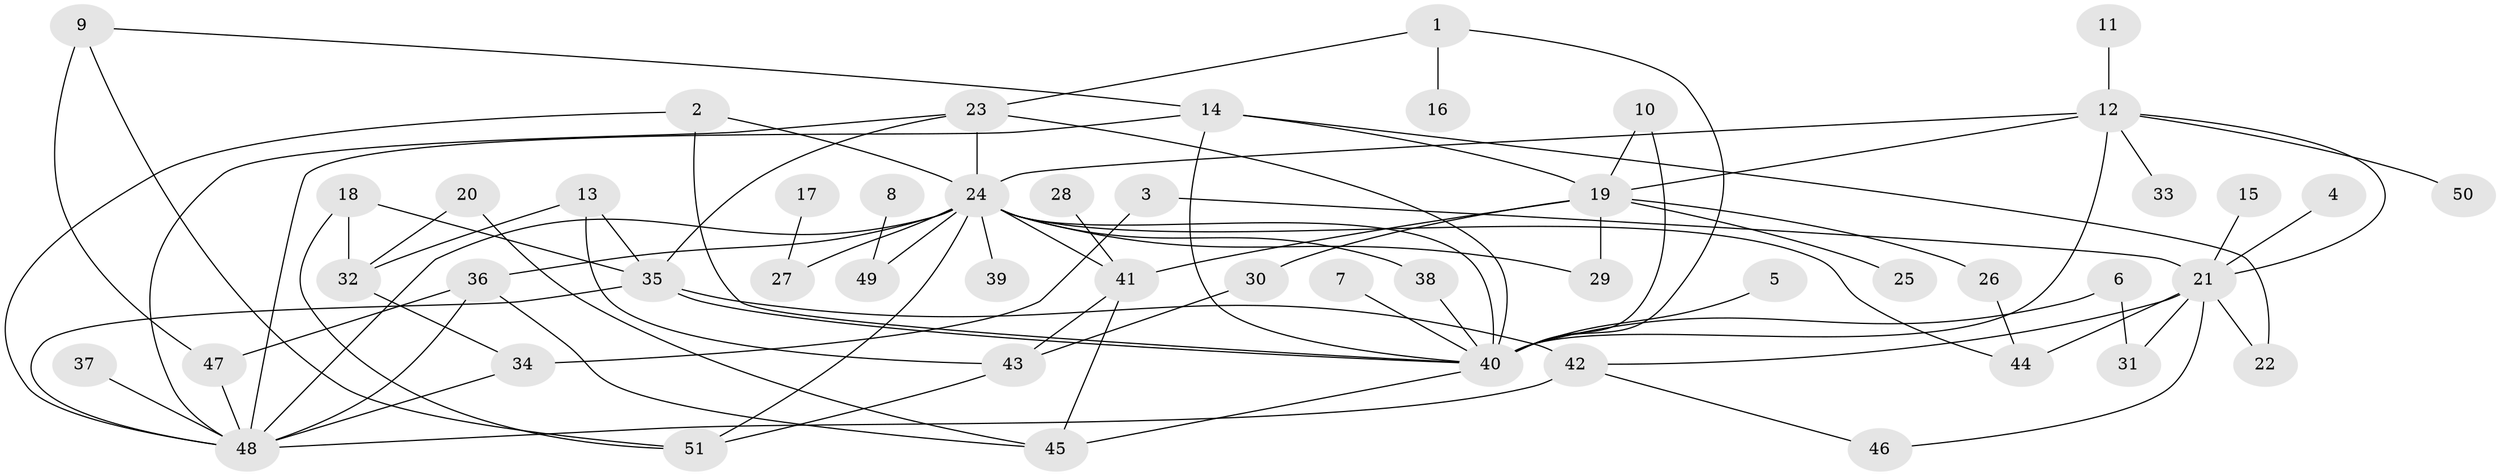 // original degree distribution, {18: 0.00980392156862745, 6: 0.029411764705882353, 17: 0.00980392156862745, 9: 0.00980392156862745, 4: 0.049019607843137254, 11: 0.00980392156862745, 1: 0.4215686274509804, 3: 0.11764705882352941, 12: 0.00980392156862745, 2: 0.24509803921568626, 5: 0.06862745098039216, 7: 0.00980392156862745, 8: 0.00980392156862745}
// Generated by graph-tools (version 1.1) at 2025/01/03/09/25 03:01:49]
// undirected, 51 vertices, 85 edges
graph export_dot {
graph [start="1"]
  node [color=gray90,style=filled];
  1;
  2;
  3;
  4;
  5;
  6;
  7;
  8;
  9;
  10;
  11;
  12;
  13;
  14;
  15;
  16;
  17;
  18;
  19;
  20;
  21;
  22;
  23;
  24;
  25;
  26;
  27;
  28;
  29;
  30;
  31;
  32;
  33;
  34;
  35;
  36;
  37;
  38;
  39;
  40;
  41;
  42;
  43;
  44;
  45;
  46;
  47;
  48;
  49;
  50;
  51;
  1 -- 16 [weight=1.0];
  1 -- 23 [weight=1.0];
  1 -- 40 [weight=1.0];
  2 -- 24 [weight=1.0];
  2 -- 40 [weight=1.0];
  2 -- 48 [weight=1.0];
  3 -- 21 [weight=1.0];
  3 -- 34 [weight=1.0];
  4 -- 21 [weight=1.0];
  5 -- 40 [weight=1.0];
  6 -- 31 [weight=1.0];
  6 -- 40 [weight=1.0];
  7 -- 40 [weight=1.0];
  8 -- 49 [weight=1.0];
  9 -- 14 [weight=1.0];
  9 -- 47 [weight=1.0];
  9 -- 51 [weight=1.0];
  10 -- 19 [weight=1.0];
  10 -- 40 [weight=2.0];
  11 -- 12 [weight=1.0];
  12 -- 19 [weight=1.0];
  12 -- 21 [weight=1.0];
  12 -- 24 [weight=1.0];
  12 -- 33 [weight=1.0];
  12 -- 40 [weight=1.0];
  12 -- 50 [weight=1.0];
  13 -- 32 [weight=1.0];
  13 -- 35 [weight=1.0];
  13 -- 43 [weight=1.0];
  14 -- 19 [weight=1.0];
  14 -- 22 [weight=1.0];
  14 -- 40 [weight=1.0];
  14 -- 48 [weight=1.0];
  15 -- 21 [weight=1.0];
  17 -- 27 [weight=1.0];
  18 -- 32 [weight=1.0];
  18 -- 35 [weight=1.0];
  18 -- 51 [weight=1.0];
  19 -- 25 [weight=1.0];
  19 -- 26 [weight=1.0];
  19 -- 29 [weight=1.0];
  19 -- 30 [weight=1.0];
  19 -- 41 [weight=1.0];
  20 -- 32 [weight=1.0];
  20 -- 45 [weight=1.0];
  21 -- 22 [weight=1.0];
  21 -- 31 [weight=1.0];
  21 -- 42 [weight=1.0];
  21 -- 44 [weight=2.0];
  21 -- 46 [weight=1.0];
  23 -- 24 [weight=1.0];
  23 -- 35 [weight=1.0];
  23 -- 40 [weight=1.0];
  23 -- 48 [weight=1.0];
  24 -- 27 [weight=1.0];
  24 -- 29 [weight=1.0];
  24 -- 36 [weight=1.0];
  24 -- 38 [weight=1.0];
  24 -- 39 [weight=1.0];
  24 -- 40 [weight=1.0];
  24 -- 41 [weight=1.0];
  24 -- 44 [weight=1.0];
  24 -- 48 [weight=1.0];
  24 -- 49 [weight=1.0];
  24 -- 51 [weight=1.0];
  26 -- 44 [weight=1.0];
  28 -- 41 [weight=1.0];
  30 -- 43 [weight=1.0];
  32 -- 34 [weight=1.0];
  34 -- 48 [weight=1.0];
  35 -- 40 [weight=1.0];
  35 -- 42 [weight=2.0];
  35 -- 48 [weight=1.0];
  36 -- 45 [weight=1.0];
  36 -- 47 [weight=1.0];
  36 -- 48 [weight=1.0];
  37 -- 48 [weight=1.0];
  38 -- 40 [weight=1.0];
  40 -- 45 [weight=1.0];
  41 -- 43 [weight=1.0];
  41 -- 45 [weight=1.0];
  42 -- 46 [weight=1.0];
  42 -- 48 [weight=1.0];
  43 -- 51 [weight=1.0];
  47 -- 48 [weight=1.0];
}
